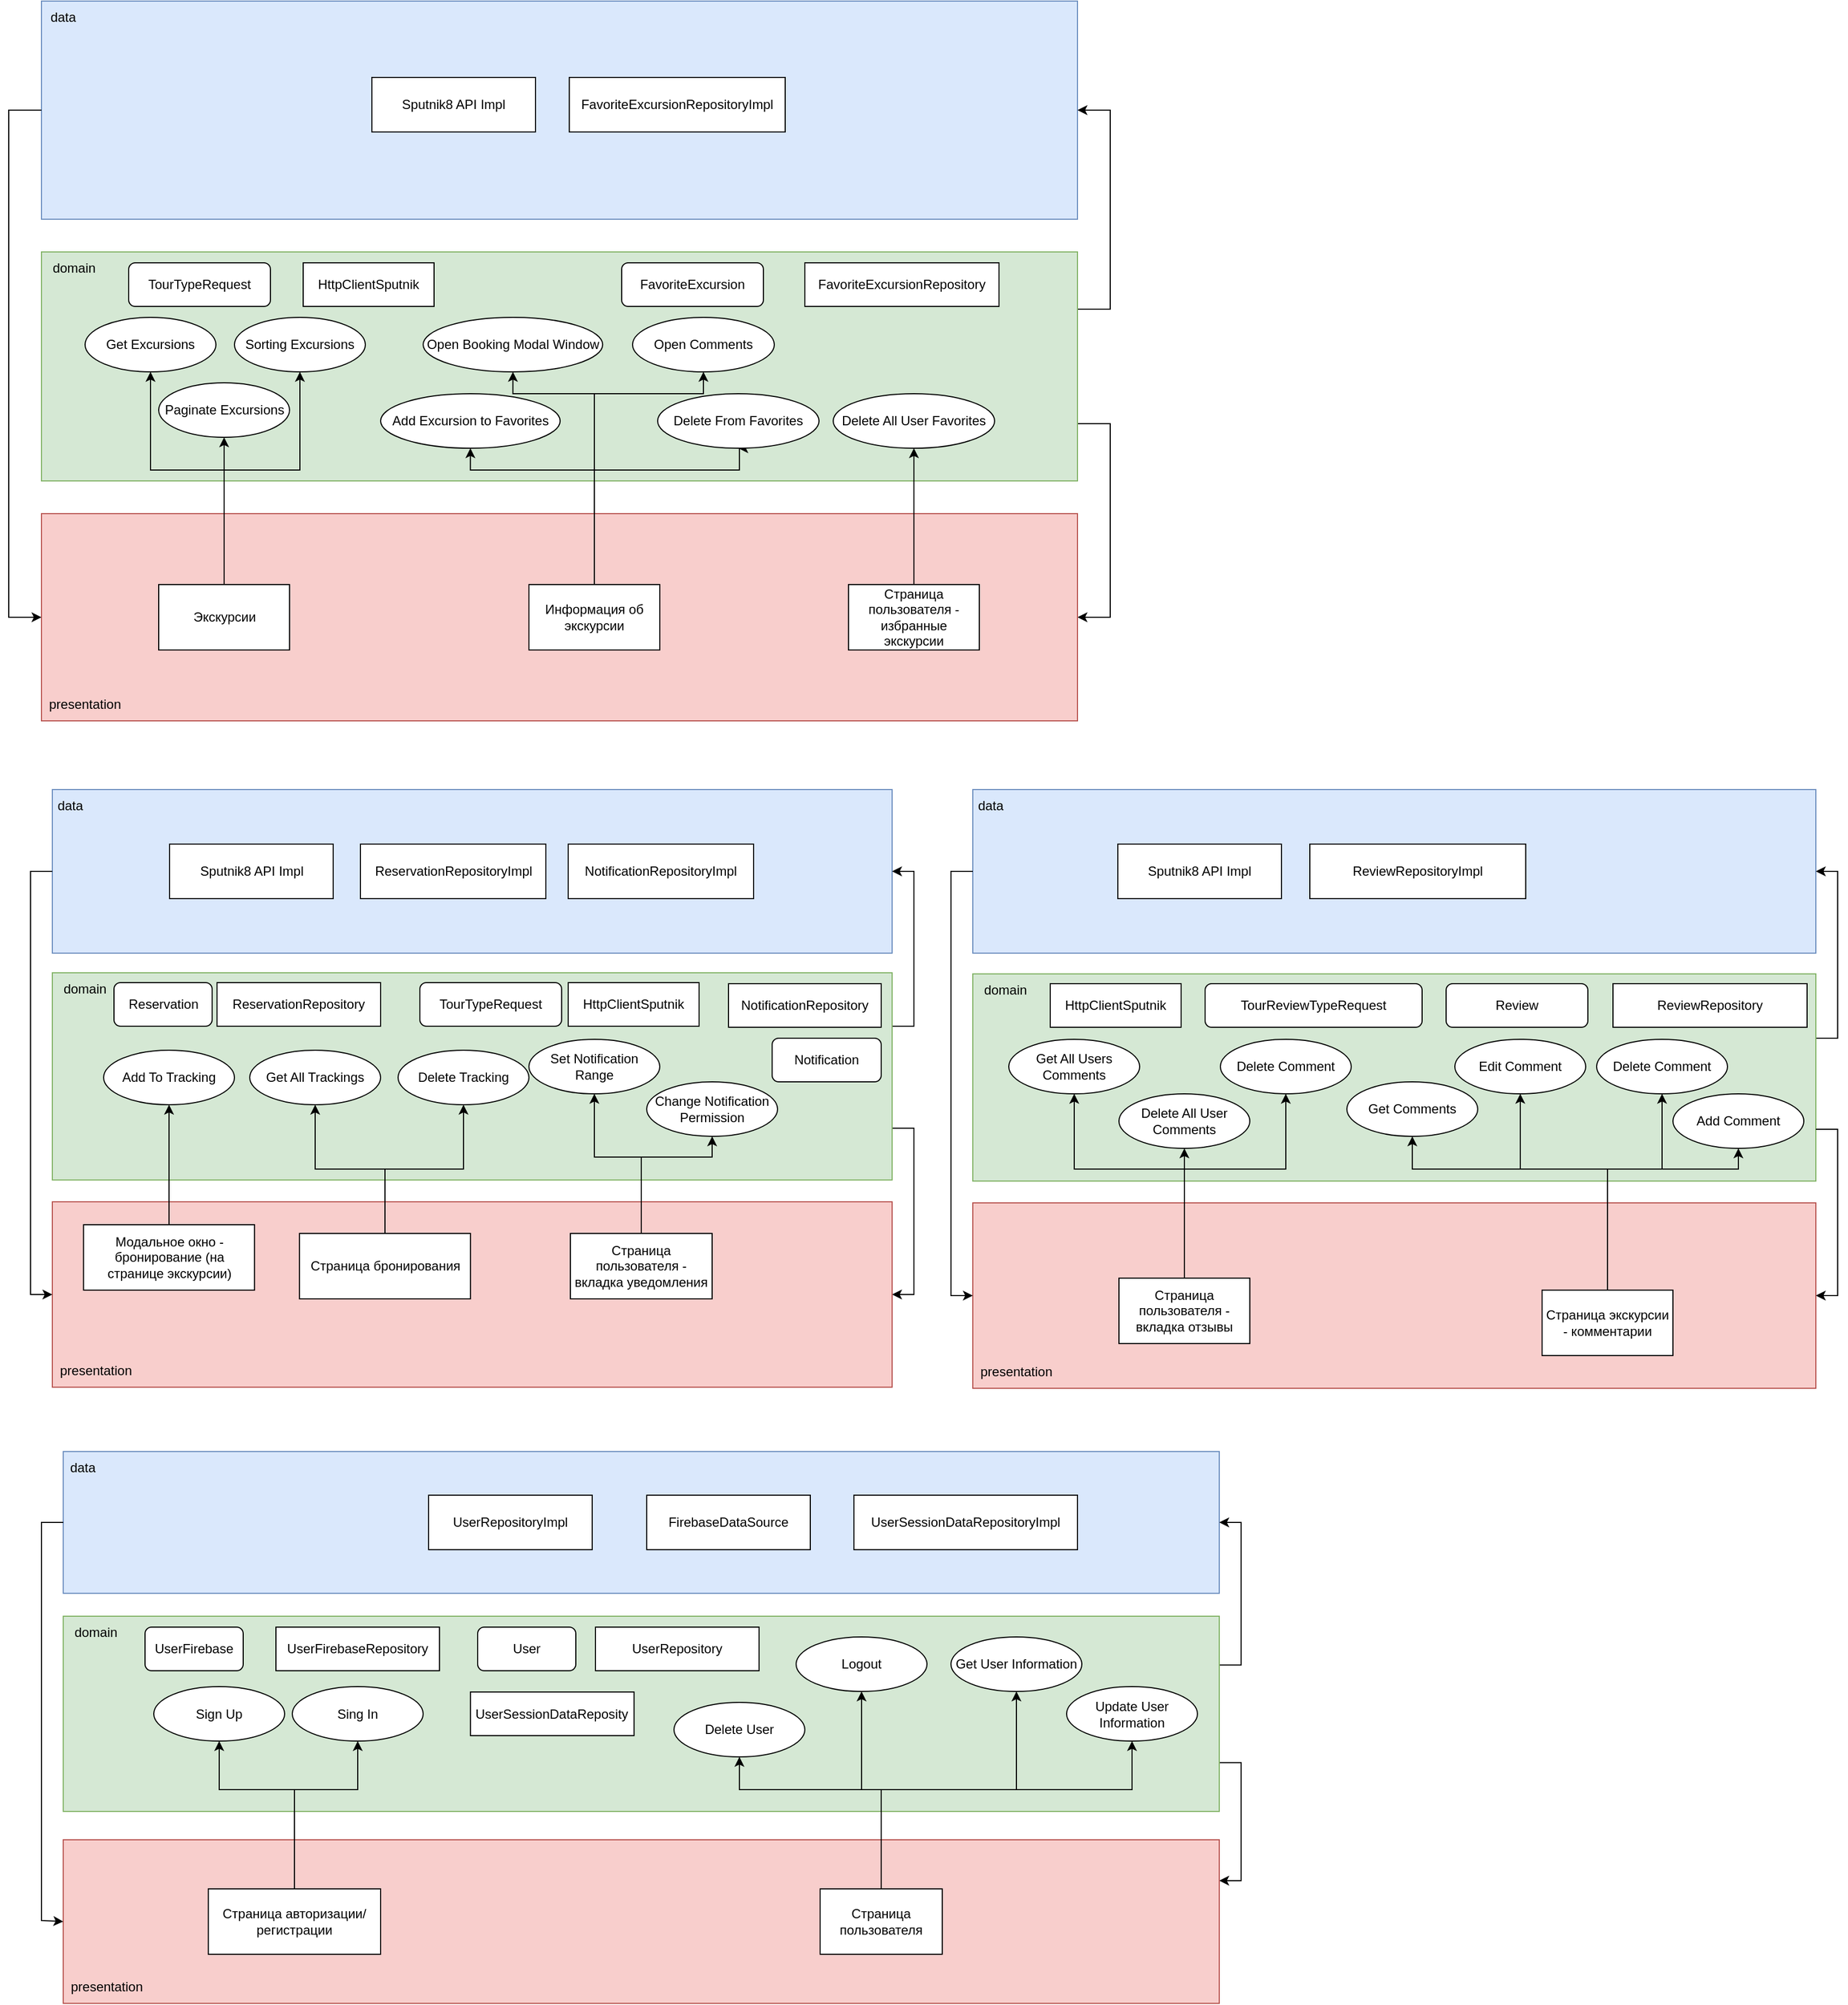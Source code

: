 <mxfile version="26.0.4">
  <diagram name="Page-1" id="_4dX6-2hOb48ZrIWnCbl">
    <mxGraphModel dx="2607" dy="1342" grid="1" gridSize="10" guides="1" tooltips="1" connect="1" arrows="1" fold="1" page="1" pageScale="1" pageWidth="2339" pageHeight="3300" math="0" shadow="0">
      <root>
        <mxCell id="0" />
        <mxCell id="1" parent="0" />
        <mxCell id="i9lcbQdXAagDrxOLBA9W-1" value="" style="rounded=0;whiteSpace=wrap;html=1;fillColor=#dae8fc;strokeColor=#6c8ebf;" parent="1" vertex="1">
          <mxGeometry x="470" y="50" width="950" height="200" as="geometry" />
        </mxCell>
        <mxCell id="r-7tWOKrXUqu4fi27mC0-39" style="edgeStyle=orthogonalEdgeStyle;rounded=0;orthogonalLoop=1;jettySize=auto;html=1;exitX=1;exitY=0.75;exitDx=0;exitDy=0;entryX=1;entryY=0.5;entryDx=0;entryDy=0;" edge="1" parent="1" source="i9lcbQdXAagDrxOLBA9W-2" target="i9lcbQdXAagDrxOLBA9W-3">
          <mxGeometry relative="1" as="geometry">
            <Array as="points">
              <mxPoint x="1450" y="437" />
              <mxPoint x="1450" y="615" />
            </Array>
          </mxGeometry>
        </mxCell>
        <mxCell id="r-7tWOKrXUqu4fi27mC0-40" style="edgeStyle=orthogonalEdgeStyle;rounded=0;orthogonalLoop=1;jettySize=auto;html=1;exitX=1;exitY=0.25;exitDx=0;exitDy=0;entryX=1;entryY=0.5;entryDx=0;entryDy=0;" edge="1" parent="1" source="i9lcbQdXAagDrxOLBA9W-2" target="i9lcbQdXAagDrxOLBA9W-1">
          <mxGeometry relative="1" as="geometry">
            <Array as="points">
              <mxPoint x="1450" y="333" />
              <mxPoint x="1450" y="150" />
            </Array>
          </mxGeometry>
        </mxCell>
        <mxCell id="i9lcbQdXAagDrxOLBA9W-2" value="" style="rounded=0;whiteSpace=wrap;html=1;fillColor=#d5e8d4;strokeColor=#82b366;" parent="1" vertex="1">
          <mxGeometry x="470" y="280" width="950" height="210" as="geometry" />
        </mxCell>
        <mxCell id="i9lcbQdXAagDrxOLBA9W-3" value="" style="rounded=0;whiteSpace=wrap;html=1;fillColor=#f8cecc;strokeColor=#b85450;" parent="1" vertex="1">
          <mxGeometry x="470" y="520" width="950" height="190" as="geometry" />
        </mxCell>
        <mxCell id="i9lcbQdXAagDrxOLBA9W-4" value="Sputnik8 API Impl" style="rounded=0;whiteSpace=wrap;html=1;" parent="1" vertex="1">
          <mxGeometry x="773" y="120" width="150" height="50" as="geometry" />
        </mxCell>
        <mxCell id="i9lcbQdXAagDrxOLBA9W-7" value="&lt;font style=&quot;font-size: 12px;&quot;&gt;TourTypeRequest&lt;/font&gt;" style="rounded=1;whiteSpace=wrap;html=1;" parent="1" vertex="1">
          <mxGeometry x="550" y="290" width="130" height="40" as="geometry" />
        </mxCell>
        <mxCell id="i9lcbQdXAagDrxOLBA9W-8" value="&lt;font style=&quot;font-size: 12px;&quot;&gt;HttpClientSputnik&lt;/font&gt;" style="rounded=0;whiteSpace=wrap;html=1;" parent="1" vertex="1">
          <mxGeometry x="710" y="290" width="120" height="40" as="geometry" />
        </mxCell>
        <mxCell id="i9lcbQdXAagDrxOLBA9W-9" value="&lt;font style=&quot;font-size: 12px;&quot;&gt;Get Excursions&lt;/font&gt;" style="ellipse;whiteSpace=wrap;html=1;" parent="1" vertex="1">
          <mxGeometry x="510" y="340" width="120" height="50" as="geometry" />
        </mxCell>
        <mxCell id="i9lcbQdXAagDrxOLBA9W-10" value="Add Excursion to Favorites" style="ellipse;whiteSpace=wrap;html=1;" parent="1" vertex="1">
          <mxGeometry x="781.0" y="410" width="164.63" height="50" as="geometry" />
        </mxCell>
        <mxCell id="i9lcbQdXAagDrxOLBA9W-20" value="Sorting Excursions" style="ellipse;whiteSpace=wrap;html=1;" parent="1" vertex="1">
          <mxGeometry x="647" y="340" width="120" height="50" as="geometry" />
        </mxCell>
        <mxCell id="i9lcbQdXAagDrxOLBA9W-42" value="data" style="text;html=1;align=center;verticalAlign=middle;whiteSpace=wrap;rounded=0;" parent="1" vertex="1">
          <mxGeometry x="470" y="50" width="40" height="30" as="geometry" />
        </mxCell>
        <mxCell id="i9lcbQdXAagDrxOLBA9W-43" value="domain" style="text;html=1;align=center;verticalAlign=middle;whiteSpace=wrap;rounded=0;" parent="1" vertex="1">
          <mxGeometry x="470" y="280" width="60" height="30" as="geometry" />
        </mxCell>
        <mxCell id="i9lcbQdXAagDrxOLBA9W-44" value="presentation" style="text;html=1;align=center;verticalAlign=middle;whiteSpace=wrap;rounded=0;" parent="1" vertex="1">
          <mxGeometry x="470" y="680" width="80" height="30" as="geometry" />
        </mxCell>
        <mxCell id="i9lcbQdXAagDrxOLBA9W-45" value="" style="endArrow=classic;html=1;rounded=0;exitX=0;exitY=0.5;exitDx=0;exitDy=0;entryX=0;entryY=0.5;entryDx=0;entryDy=0;" parent="1" source="i9lcbQdXAagDrxOLBA9W-1" target="i9lcbQdXAagDrxOLBA9W-3" edge="1">
          <mxGeometry width="50" height="50" relative="1" as="geometry">
            <mxPoint x="290" y="370" as="sourcePoint" />
            <mxPoint x="340" y="320" as="targetPoint" />
            <Array as="points">
              <mxPoint x="440" y="150" />
              <mxPoint x="440" y="615" />
            </Array>
          </mxGeometry>
        </mxCell>
        <mxCell id="i9lcbQdXAagDrxOLBA9W-48" value="" style="rounded=0;whiteSpace=wrap;html=1;fillColor=#dae8fc;strokeColor=#6c8ebf;" parent="1" vertex="1">
          <mxGeometry x="480" y="773" width="770" height="150" as="geometry" />
        </mxCell>
        <mxCell id="i9lcbQdXAagDrxOLBA9W-49" value="&lt;font style=&quot;font-size: 12px;&quot;&gt;ReservationRepositoryImpl&lt;/font&gt;" style="rounded=0;whiteSpace=wrap;html=1;" parent="1" vertex="1">
          <mxGeometry x="762.5" y="823" width="170" height="50" as="geometry" />
        </mxCell>
        <mxCell id="OyEEZXSAgzEiB6lavBcS-45" style="edgeStyle=orthogonalEdgeStyle;rounded=0;orthogonalLoop=1;jettySize=auto;html=1;exitX=1;exitY=0.75;exitDx=0;exitDy=0;entryX=1;entryY=0.5;entryDx=0;entryDy=0;" parent="1" source="i9lcbQdXAagDrxOLBA9W-50" target="i9lcbQdXAagDrxOLBA9W-51" edge="1">
          <mxGeometry relative="1" as="geometry" />
        </mxCell>
        <mxCell id="r-7tWOKrXUqu4fi27mC0-146" style="edgeStyle=orthogonalEdgeStyle;rounded=0;orthogonalLoop=1;jettySize=auto;html=1;entryX=1;entryY=0.5;entryDx=0;entryDy=0;" edge="1" parent="1" source="i9lcbQdXAagDrxOLBA9W-50" target="i9lcbQdXAagDrxOLBA9W-48">
          <mxGeometry relative="1" as="geometry">
            <Array as="points">
              <mxPoint x="1270" y="990" />
              <mxPoint x="1270" y="848" />
            </Array>
          </mxGeometry>
        </mxCell>
        <mxCell id="i9lcbQdXAagDrxOLBA9W-50" value="" style="rounded=0;whiteSpace=wrap;html=1;fillColor=#d5e8d4;strokeColor=#82b366;" parent="1" vertex="1">
          <mxGeometry x="480" y="941" width="770" height="190" as="geometry" />
        </mxCell>
        <mxCell id="i9lcbQdXAagDrxOLBA9W-51" value="" style="rounded=0;whiteSpace=wrap;html=1;fillColor=#f8cecc;strokeColor=#b85450;" parent="1" vertex="1">
          <mxGeometry x="480" y="1151" width="770" height="170" as="geometry" />
        </mxCell>
        <mxCell id="i9lcbQdXAagDrxOLBA9W-60" value="&lt;font style=&quot;font-size: 12px;&quot;&gt;Reservation&lt;/font&gt;" style="rounded=1;whiteSpace=wrap;html=1;" parent="1" vertex="1">
          <mxGeometry x="536.5" y="950" width="90" height="40" as="geometry" />
        </mxCell>
        <mxCell id="i9lcbQdXAagDrxOLBA9W-62" value="&lt;font style=&quot;font-size: 12px;&quot;&gt;ReservationRepository&lt;/font&gt;" style="rounded=0;whiteSpace=wrap;html=1;" parent="1" vertex="1">
          <mxGeometry x="631" y="950" width="150" height="40" as="geometry" />
        </mxCell>
        <mxCell id="r-7tWOKrXUqu4fi27mC0-133" style="edgeStyle=orthogonalEdgeStyle;rounded=0;orthogonalLoop=1;jettySize=auto;html=1;entryX=0.5;entryY=1;entryDx=0;entryDy=0;" edge="1" parent="1" source="i9lcbQdXAagDrxOLBA9W-63" target="r-7tWOKrXUqu4fi27mC0-132">
          <mxGeometry relative="1" as="geometry" />
        </mxCell>
        <mxCell id="i9lcbQdXAagDrxOLBA9W-63" value="Модальное окно - бронирование (на странице экскурсии)" style="rounded=0;whiteSpace=wrap;html=1;" parent="1" vertex="1">
          <mxGeometry x="508.62" y="1172" width="156.75" height="60" as="geometry" />
        </mxCell>
        <mxCell id="i9lcbQdXAagDrxOLBA9W-80" value="" style="endArrow=classic;html=1;rounded=0;exitX=0;exitY=0.5;exitDx=0;exitDy=0;entryX=0;entryY=0.5;entryDx=0;entryDy=0;" parent="1" source="i9lcbQdXAagDrxOLBA9W-48" target="i9lcbQdXAagDrxOLBA9W-51" edge="1">
          <mxGeometry width="50" height="50" relative="1" as="geometry">
            <mxPoint x="300" y="951" as="sourcePoint" />
            <mxPoint x="350" y="901" as="targetPoint" />
            <Array as="points">
              <mxPoint x="460" y="848" />
              <mxPoint x="460" y="1236" />
            </Array>
          </mxGeometry>
        </mxCell>
        <mxCell id="i9lcbQdXAagDrxOLBA9W-83" value="data" style="text;html=1;align=center;verticalAlign=middle;whiteSpace=wrap;rounded=0;" parent="1" vertex="1">
          <mxGeometry x="480" y="773" width="33" height="30" as="geometry" />
        </mxCell>
        <mxCell id="i9lcbQdXAagDrxOLBA9W-84" value="domain" style="text;html=1;align=center;verticalAlign=middle;whiteSpace=wrap;rounded=0;" parent="1" vertex="1">
          <mxGeometry x="480" y="941" width="60" height="30" as="geometry" />
        </mxCell>
        <mxCell id="i9lcbQdXAagDrxOLBA9W-85" value="presentation" style="text;html=1;align=center;verticalAlign=middle;whiteSpace=wrap;rounded=0;" parent="1" vertex="1">
          <mxGeometry x="480" y="1291" width="80" height="30" as="geometry" />
        </mxCell>
        <mxCell id="i9lcbQdXAagDrxOLBA9W-86" value="" style="rounded=0;whiteSpace=wrap;html=1;fillColor=#dae8fc;strokeColor=#6c8ebf;" parent="1" vertex="1">
          <mxGeometry x="1324" y="773" width="773" height="150" as="geometry" />
        </mxCell>
        <mxCell id="r-7tWOKrXUqu4fi27mC0-105" style="edgeStyle=orthogonalEdgeStyle;rounded=0;orthogonalLoop=1;jettySize=auto;html=1;entryX=1;entryY=0.5;entryDx=0;entryDy=0;" edge="1" parent="1" source="i9lcbQdXAagDrxOLBA9W-89" target="i9lcbQdXAagDrxOLBA9W-86">
          <mxGeometry relative="1" as="geometry">
            <Array as="points">
              <mxPoint x="2117" y="1001" />
              <mxPoint x="2117" y="848" />
            </Array>
          </mxGeometry>
        </mxCell>
        <mxCell id="i9lcbQdXAagDrxOLBA9W-89" value="" style="rounded=0;whiteSpace=wrap;html=1;fillColor=#d5e8d4;strokeColor=#82b366;" parent="1" vertex="1">
          <mxGeometry x="1324" y="942" width="773" height="190" as="geometry" />
        </mxCell>
        <mxCell id="i9lcbQdXAagDrxOLBA9W-90" value="" style="rounded=0;whiteSpace=wrap;html=1;fillColor=#f8cecc;strokeColor=#b85450;" parent="1" vertex="1">
          <mxGeometry x="1324" y="1152" width="773" height="170" as="geometry" />
        </mxCell>
        <mxCell id="i9lcbQdXAagDrxOLBA9W-112" value="" style="endArrow=classic;html=1;rounded=0;exitX=0;exitY=0.5;exitDx=0;exitDy=0;entryX=0;entryY=0.5;entryDx=0;entryDy=0;" parent="1" source="i9lcbQdXAagDrxOLBA9W-86" target="i9lcbQdXAagDrxOLBA9W-90" edge="1">
          <mxGeometry width="50" height="50" relative="1" as="geometry">
            <mxPoint x="1234" y="1082" as="sourcePoint" />
            <mxPoint x="1284" y="1032" as="targetPoint" />
            <Array as="points">
              <mxPoint x="1304" y="848" />
              <mxPoint x="1304" y="1237" />
            </Array>
          </mxGeometry>
        </mxCell>
        <mxCell id="i9lcbQdXAagDrxOLBA9W-115" value="data" style="text;html=1;align=center;verticalAlign=middle;whiteSpace=wrap;rounded=0;" parent="1" vertex="1">
          <mxGeometry x="1324" y="773" width="33" height="30" as="geometry" />
        </mxCell>
        <mxCell id="i9lcbQdXAagDrxOLBA9W-116" value="domain" style="text;html=1;align=center;verticalAlign=middle;whiteSpace=wrap;rounded=0;" parent="1" vertex="1">
          <mxGeometry x="1324" y="942" width="60" height="30" as="geometry" />
        </mxCell>
        <mxCell id="i9lcbQdXAagDrxOLBA9W-117" value="presentation" style="text;html=1;align=center;verticalAlign=middle;whiteSpace=wrap;rounded=0;" parent="1" vertex="1">
          <mxGeometry x="1324" y="1292" width="80" height="30" as="geometry" />
        </mxCell>
        <mxCell id="i9lcbQdXAagDrxOLBA9W-118" value="" style="rounded=0;whiteSpace=wrap;html=1;fillColor=#dae8fc;strokeColor=#6c8ebf;" parent="1" vertex="1">
          <mxGeometry x="490" y="1380" width="1060" height="130" as="geometry" />
        </mxCell>
        <mxCell id="i9lcbQdXAagDrxOLBA9W-119" value="&lt;font style=&quot;font-size: 12px;&quot;&gt;User&lt;/font&gt;&lt;span style=&quot;background-color: initial;&quot;&gt;RepositoryImpl&lt;/span&gt;" style="rounded=0;whiteSpace=wrap;html=1;" parent="1" vertex="1">
          <mxGeometry x="825" y="1420" width="150" height="50" as="geometry" />
        </mxCell>
        <mxCell id="r-7tWOKrXUqu4fi27mC0-109" style="edgeStyle=orthogonalEdgeStyle;rounded=0;orthogonalLoop=1;jettySize=auto;html=1;exitX=1;exitY=0.25;exitDx=0;exitDy=0;entryX=1;entryY=0.5;entryDx=0;entryDy=0;" edge="1" parent="1" source="i9lcbQdXAagDrxOLBA9W-120" target="i9lcbQdXAagDrxOLBA9W-118">
          <mxGeometry relative="1" as="geometry" />
        </mxCell>
        <mxCell id="r-7tWOKrXUqu4fi27mC0-110" style="edgeStyle=orthogonalEdgeStyle;rounded=0;orthogonalLoop=1;jettySize=auto;html=1;exitX=1;exitY=0.75;exitDx=0;exitDy=0;entryX=1;entryY=0.25;entryDx=0;entryDy=0;" edge="1" parent="1" source="i9lcbQdXAagDrxOLBA9W-120" target="i9lcbQdXAagDrxOLBA9W-121">
          <mxGeometry relative="1" as="geometry" />
        </mxCell>
        <mxCell id="i9lcbQdXAagDrxOLBA9W-120" value="" style="rounded=0;whiteSpace=wrap;html=1;fillColor=#d5e8d4;strokeColor=#82b366;" parent="1" vertex="1">
          <mxGeometry x="490" y="1531" width="1060" height="179" as="geometry" />
        </mxCell>
        <mxCell id="i9lcbQdXAagDrxOLBA9W-121" value="" style="rounded=0;whiteSpace=wrap;html=1;fillColor=#f8cecc;strokeColor=#b85450;" parent="1" vertex="1">
          <mxGeometry x="490" y="1736" width="1060" height="150" as="geometry" />
        </mxCell>
        <mxCell id="OyEEZXSAgzEiB6lavBcS-28" style="edgeStyle=orthogonalEdgeStyle;rounded=0;orthogonalLoop=1;jettySize=auto;html=1;entryX=0.5;entryY=1;entryDx=0;entryDy=0;" parent="1" source="i9lcbQdXAagDrxOLBA9W-122" edge="1">
          <mxGeometry relative="1" as="geometry">
            <mxPoint x="660.5" y="1687" as="targetPoint" />
          </mxGeometry>
        </mxCell>
        <mxCell id="OyEEZXSAgzEiB6lavBcS-29" style="edgeStyle=orthogonalEdgeStyle;rounded=0;orthogonalLoop=1;jettySize=auto;html=1;entryX=0.5;entryY=1;entryDx=0;entryDy=0;" parent="1" source="i9lcbQdXAagDrxOLBA9W-122" edge="1">
          <mxGeometry relative="1" as="geometry">
            <Array as="points">
              <mxPoint x="661" y="1750" />
              <mxPoint x="565" y="1750" />
            </Array>
            <mxPoint x="565" y="1637" as="targetPoint" />
          </mxGeometry>
        </mxCell>
        <mxCell id="OyEEZXSAgzEiB6lavBcS-31" style="edgeStyle=orthogonalEdgeStyle;rounded=0;orthogonalLoop=1;jettySize=auto;html=1;entryX=0.5;entryY=1;entryDx=0;entryDy=0;" parent="1" source="i9lcbQdXAagDrxOLBA9W-122" edge="1">
          <mxGeometry relative="1" as="geometry">
            <Array as="points">
              <mxPoint x="661" y="1750" />
              <mxPoint x="770" y="1750" />
            </Array>
            <mxPoint x="770" y="1637" as="targetPoint" />
          </mxGeometry>
        </mxCell>
        <mxCell id="i9lcbQdXAagDrxOLBA9W-135" value="Sign Up" style="ellipse;whiteSpace=wrap;html=1;" parent="1" vertex="1">
          <mxGeometry x="573" y="1595.5" width="120" height="50" as="geometry" />
        </mxCell>
        <mxCell id="i9lcbQdXAagDrxOLBA9W-136" value="Sing In" style="ellipse;whiteSpace=wrap;html=1;" parent="1" vertex="1">
          <mxGeometry x="700" y="1595.5" width="120" height="50" as="geometry" />
        </mxCell>
        <mxCell id="i9lcbQdXAagDrxOLBA9W-139" value="Get User Information" style="ellipse;whiteSpace=wrap;html=1;" parent="1" vertex="1">
          <mxGeometry x="1304" y="1550" width="120" height="50" as="geometry" />
        </mxCell>
        <mxCell id="i9lcbQdXAagDrxOLBA9W-140" value="Update User Information" style="ellipse;whiteSpace=wrap;html=1;" parent="1" vertex="1">
          <mxGeometry x="1410" y="1595.5" width="120" height="50" as="geometry" />
        </mxCell>
        <mxCell id="i9lcbQdXAagDrxOLBA9W-143" value="" style="endArrow=classic;html=1;rounded=0;exitX=0;exitY=0.5;exitDx=0;exitDy=0;entryX=0;entryY=0.5;entryDx=0;entryDy=0;" parent="1" source="i9lcbQdXAagDrxOLBA9W-118" target="i9lcbQdXAagDrxOLBA9W-121" edge="1">
          <mxGeometry width="50" height="50" relative="1" as="geometry">
            <mxPoint x="350" y="1711" as="sourcePoint" />
            <mxPoint x="400" y="1661" as="targetPoint" />
            <Array as="points">
              <mxPoint x="470" y="1445" />
              <mxPoint x="470" y="1810" />
            </Array>
          </mxGeometry>
        </mxCell>
        <mxCell id="i9lcbQdXAagDrxOLBA9W-146" value="data" style="text;html=1;align=center;verticalAlign=middle;whiteSpace=wrap;rounded=0;" parent="1" vertex="1">
          <mxGeometry x="490" y="1380" width="35.5" height="30" as="geometry" />
        </mxCell>
        <mxCell id="i9lcbQdXAagDrxOLBA9W-147" value="domain" style="text;html=1;align=center;verticalAlign=middle;whiteSpace=wrap;rounded=0;" parent="1" vertex="1">
          <mxGeometry x="490" y="1531" width="60" height="30" as="geometry" />
        </mxCell>
        <mxCell id="i9lcbQdXAagDrxOLBA9W-148" value="presentation" style="text;html=1;align=center;verticalAlign=middle;whiteSpace=wrap;rounded=0;" parent="1" vertex="1">
          <mxGeometry x="490" y="1856" width="80" height="30" as="geometry" />
        </mxCell>
        <mxCell id="OyEEZXSAgzEiB6lavBcS-1" value="&lt;font style=&quot;font-size: 12px;&quot;&gt;User&lt;/font&gt;" style="rounded=1;whiteSpace=wrap;html=1;" parent="1" vertex="1">
          <mxGeometry x="870" y="1541" width="90" height="40" as="geometry" />
        </mxCell>
        <mxCell id="OyEEZXSAgzEiB6lavBcS-2" value="&lt;font style=&quot;font-size: 12px;&quot;&gt;UserRepository&lt;/font&gt;" style="rounded=0;whiteSpace=wrap;html=1;" parent="1" vertex="1">
          <mxGeometry x="978" y="1541" width="150" height="40" as="geometry" />
        </mxCell>
        <mxCell id="r-7tWOKrXUqu4fi27mC0-59" style="edgeStyle=orthogonalEdgeStyle;rounded=0;orthogonalLoop=1;jettySize=auto;html=1;entryX=0.5;entryY=1;entryDx=0;entryDy=0;" edge="1" parent="1" source="OyEEZXSAgzEiB6lavBcS-3" target="r-7tWOKrXUqu4fi27mC0-8">
          <mxGeometry relative="1" as="geometry" />
        </mxCell>
        <mxCell id="r-7tWOKrXUqu4fi27mC0-60" style="edgeStyle=orthogonalEdgeStyle;rounded=0;orthogonalLoop=1;jettySize=auto;html=1;entryX=0.5;entryY=1;entryDx=0;entryDy=0;" edge="1" parent="1" source="OyEEZXSAgzEiB6lavBcS-3" target="i9lcbQdXAagDrxOLBA9W-20">
          <mxGeometry relative="1" as="geometry">
            <Array as="points">
              <mxPoint x="637" y="480" />
              <mxPoint x="707" y="480" />
            </Array>
          </mxGeometry>
        </mxCell>
        <mxCell id="r-7tWOKrXUqu4fi27mC0-61" style="edgeStyle=orthogonalEdgeStyle;rounded=0;orthogonalLoop=1;jettySize=auto;html=1;entryX=0.5;entryY=1;entryDx=0;entryDy=0;" edge="1" parent="1" source="OyEEZXSAgzEiB6lavBcS-3" target="i9lcbQdXAagDrxOLBA9W-9">
          <mxGeometry relative="1" as="geometry">
            <Array as="points">
              <mxPoint x="637" y="480" />
              <mxPoint x="570" y="480" />
            </Array>
          </mxGeometry>
        </mxCell>
        <mxCell id="OyEEZXSAgzEiB6lavBcS-3" value="Экскурсии" style="rounded=0;whiteSpace=wrap;html=1;" parent="1" vertex="1">
          <mxGeometry x="577.5" y="585" width="120" height="60" as="geometry" />
        </mxCell>
        <mxCell id="r-7tWOKrXUqu4fi27mC0-125" style="edgeStyle=orthogonalEdgeStyle;rounded=0;orthogonalLoop=1;jettySize=auto;html=1;" edge="1" parent="1" source="OyEEZXSAgzEiB6lavBcS-24" target="i9lcbQdXAagDrxOLBA9W-135">
          <mxGeometry relative="1" as="geometry">
            <Array as="points">
              <mxPoint x="702" y="1690" />
              <mxPoint x="633" y="1690" />
            </Array>
          </mxGeometry>
        </mxCell>
        <mxCell id="r-7tWOKrXUqu4fi27mC0-126" style="edgeStyle=orthogonalEdgeStyle;rounded=0;orthogonalLoop=1;jettySize=auto;html=1;entryX=0.5;entryY=1;entryDx=0;entryDy=0;" edge="1" parent="1" source="OyEEZXSAgzEiB6lavBcS-24" target="i9lcbQdXAagDrxOLBA9W-136">
          <mxGeometry relative="1" as="geometry">
            <Array as="points">
              <mxPoint x="702" y="1690" />
              <mxPoint x="760" y="1690" />
            </Array>
          </mxGeometry>
        </mxCell>
        <mxCell id="OyEEZXSAgzEiB6lavBcS-24" value="Страница авторизации/регистрации" style="rounded=0;whiteSpace=wrap;html=1;" parent="1" vertex="1">
          <mxGeometry x="623" y="1781" width="158" height="60" as="geometry" />
        </mxCell>
        <mxCell id="r-7tWOKrXUqu4fi27mC0-114" style="edgeStyle=orthogonalEdgeStyle;rounded=0;orthogonalLoop=1;jettySize=auto;html=1;entryX=0.5;entryY=1;entryDx=0;entryDy=0;" edge="1" parent="1" source="OyEEZXSAgzEiB6lavBcS-25" target="i9lcbQdXAagDrxOLBA9W-139">
          <mxGeometry relative="1" as="geometry">
            <Array as="points">
              <mxPoint x="1390" y="1690" />
              <mxPoint x="1510" y="1690" />
            </Array>
          </mxGeometry>
        </mxCell>
        <mxCell id="r-7tWOKrXUqu4fi27mC0-118" style="edgeStyle=orthogonalEdgeStyle;rounded=0;orthogonalLoop=1;jettySize=auto;html=1;entryX=0.5;entryY=1;entryDx=0;entryDy=0;" edge="1" parent="1" source="OyEEZXSAgzEiB6lavBcS-25" target="r-7tWOKrXUqu4fi27mC0-117">
          <mxGeometry relative="1" as="geometry">
            <Array as="points">
              <mxPoint x="1390" y="1690" />
              <mxPoint x="1256" y="1690" />
            </Array>
          </mxGeometry>
        </mxCell>
        <mxCell id="r-7tWOKrXUqu4fi27mC0-119" style="edgeStyle=orthogonalEdgeStyle;rounded=0;orthogonalLoop=1;jettySize=auto;html=1;entryX=0.5;entryY=1;entryDx=0;entryDy=0;" edge="1" parent="1" source="OyEEZXSAgzEiB6lavBcS-25" target="i9lcbQdXAagDrxOLBA9W-140">
          <mxGeometry relative="1" as="geometry">
            <Array as="points">
              <mxPoint x="1390" y="1690" />
              <mxPoint x="1616" y="1690" />
            </Array>
          </mxGeometry>
        </mxCell>
        <mxCell id="r-7tWOKrXUqu4fi27mC0-120" style="edgeStyle=orthogonalEdgeStyle;rounded=0;orthogonalLoop=1;jettySize=auto;html=1;entryX=0.5;entryY=1;entryDx=0;entryDy=0;" edge="1" parent="1" source="OyEEZXSAgzEiB6lavBcS-25" target="r-7tWOKrXUqu4fi27mC0-115">
          <mxGeometry relative="1" as="geometry">
            <Array as="points">
              <mxPoint x="1390" y="1690" />
              <mxPoint x="1368" y="1690" />
            </Array>
          </mxGeometry>
        </mxCell>
        <mxCell id="OyEEZXSAgzEiB6lavBcS-25" value="Страница пользователя" style="rounded=0;whiteSpace=wrap;html=1;" parent="1" vertex="1">
          <mxGeometry x="1184" y="1781" width="112" height="60" as="geometry" />
        </mxCell>
        <mxCell id="r-7tWOKrXUqu4fi27mC0-1" value="FavoriteExcursionRepositoryImpl" style="rounded=0;whiteSpace=wrap;html=1;" vertex="1" parent="1">
          <mxGeometry x="954" y="120" width="198" height="50" as="geometry" />
        </mxCell>
        <mxCell id="r-7tWOKrXUqu4fi27mC0-2" value="&lt;font style=&quot;font-size: 12px;&quot;&gt;FavoriteExcursion&lt;/font&gt;" style="rounded=1;whiteSpace=wrap;html=1;" vertex="1" parent="1">
          <mxGeometry x="1002" y="290" width="130" height="40" as="geometry" />
        </mxCell>
        <mxCell id="r-7tWOKrXUqu4fi27mC0-4" value="FavoriteExcursionRepository" style="rounded=0;whiteSpace=wrap;html=1;" vertex="1" parent="1">
          <mxGeometry x="1170" y="290" width="178" height="40" as="geometry" />
        </mxCell>
        <mxCell id="r-7tWOKrXUqu4fi27mC0-8" value="Paginate Excursions" style="ellipse;whiteSpace=wrap;html=1;" vertex="1" parent="1">
          <mxGeometry x="577.5" y="400" width="120" height="50" as="geometry" />
        </mxCell>
        <mxCell id="r-7tWOKrXUqu4fi27mC0-63" style="edgeStyle=orthogonalEdgeStyle;rounded=0;orthogonalLoop=1;jettySize=auto;html=1;entryX=0.5;entryY=1;entryDx=0;entryDy=0;" edge="1" parent="1" source="r-7tWOKrXUqu4fi27mC0-14" target="i9lcbQdXAagDrxOLBA9W-10">
          <mxGeometry relative="1" as="geometry">
            <Array as="points">
              <mxPoint x="977" y="480" />
              <mxPoint x="863" y="480" />
            </Array>
          </mxGeometry>
        </mxCell>
        <mxCell id="r-7tWOKrXUqu4fi27mC0-64" style="edgeStyle=orthogonalEdgeStyle;rounded=0;orthogonalLoop=1;jettySize=auto;html=1;entryX=0.5;entryY=1;entryDx=0;entryDy=0;" edge="1" parent="1" source="r-7tWOKrXUqu4fi27mC0-14" target="r-7tWOKrXUqu4fi27mC0-16">
          <mxGeometry relative="1" as="geometry">
            <Array as="points">
              <mxPoint x="977" y="480" />
              <mxPoint x="1110" y="480" />
              <mxPoint x="1110" y="460" />
            </Array>
          </mxGeometry>
        </mxCell>
        <mxCell id="r-7tWOKrXUqu4fi27mC0-65" style="edgeStyle=orthogonalEdgeStyle;rounded=0;orthogonalLoop=1;jettySize=auto;html=1;entryX=0.5;entryY=1;entryDx=0;entryDy=0;" edge="1" parent="1" source="r-7tWOKrXUqu4fi27mC0-14" target="r-7tWOKrXUqu4fi27mC0-49">
          <mxGeometry relative="1" as="geometry">
            <Array as="points">
              <mxPoint x="977" y="410" />
              <mxPoint x="902" y="410" />
            </Array>
          </mxGeometry>
        </mxCell>
        <mxCell id="r-7tWOKrXUqu4fi27mC0-66" style="edgeStyle=orthogonalEdgeStyle;rounded=0;orthogonalLoop=1;jettySize=auto;html=1;entryX=0.5;entryY=1;entryDx=0;entryDy=0;" edge="1" parent="1" source="r-7tWOKrXUqu4fi27mC0-14" target="r-7tWOKrXUqu4fi27mC0-48">
          <mxGeometry relative="1" as="geometry">
            <Array as="points">
              <mxPoint x="977" y="410" />
              <mxPoint x="1077" y="410" />
            </Array>
          </mxGeometry>
        </mxCell>
        <mxCell id="r-7tWOKrXUqu4fi27mC0-14" value="Информация об экскурсии" style="rounded=0;whiteSpace=wrap;html=1;" vertex="1" parent="1">
          <mxGeometry x="917" y="585" width="120" height="60" as="geometry" />
        </mxCell>
        <mxCell id="r-7tWOKrXUqu4fi27mC0-16" value="Delete From Favorites" style="ellipse;whiteSpace=wrap;html=1;" vertex="1" parent="1">
          <mxGeometry x="1035" y="410" width="148" height="50" as="geometry" />
        </mxCell>
        <mxCell id="r-7tWOKrXUqu4fi27mC0-31" style="edgeStyle=orthogonalEdgeStyle;rounded=0;orthogonalLoop=1;jettySize=auto;html=1;entryX=0.5;entryY=1;entryDx=0;entryDy=0;" edge="1" parent="1" source="r-7tWOKrXUqu4fi27mC0-30">
          <mxGeometry relative="1" as="geometry">
            <mxPoint x="1490" y="440" as="targetPoint" />
            <Array as="points">
              <mxPoint x="1547" y="460" />
              <mxPoint x="1383" y="460" />
            </Array>
          </mxGeometry>
        </mxCell>
        <mxCell id="r-7tWOKrXUqu4fi27mC0-56" style="edgeStyle=orthogonalEdgeStyle;rounded=0;orthogonalLoop=1;jettySize=auto;html=1;entryX=0.5;entryY=1;entryDx=0;entryDy=0;" edge="1" parent="1" target="r-7tWOKrXUqu4fi27mC0-34">
          <mxGeometry relative="1" as="geometry">
            <mxPoint x="1653.867" y="585" as="sourcePoint" />
            <Array as="points">
              <mxPoint x="1654" y="460" />
              <mxPoint x="1704" y="460" />
            </Array>
          </mxGeometry>
        </mxCell>
        <mxCell id="r-7tWOKrXUqu4fi27mC0-67" style="edgeStyle=orthogonalEdgeStyle;rounded=0;orthogonalLoop=1;jettySize=auto;html=1;entryX=0.5;entryY=1;entryDx=0;entryDy=0;" edge="1" parent="1" target="r-7tWOKrXUqu4fi27mC0-41">
          <mxGeometry relative="1" as="geometry">
            <mxPoint x="1653.867" y="585" as="sourcePoint" />
            <Array as="points">
              <mxPoint x="1654" y="460" />
              <mxPoint x="1569" y="460" />
            </Array>
          </mxGeometry>
        </mxCell>
        <mxCell id="r-7tWOKrXUqu4fi27mC0-68" style="edgeStyle=orthogonalEdgeStyle;rounded=0;orthogonalLoop=1;jettySize=auto;html=1;entryX=0.5;entryY=1;entryDx=0;entryDy=0;" edge="1" parent="1" target="r-7tWOKrXUqu4fi27mC0-32">
          <mxGeometry relative="1" as="geometry">
            <mxPoint x="1653.867" y="585" as="sourcePoint" />
            <Array as="points">
              <mxPoint x="1654" y="460" />
              <mxPoint x="1807" y="460" />
            </Array>
          </mxGeometry>
        </mxCell>
        <mxCell id="r-7tWOKrXUqu4fi27mC0-48" value="Open Comments" style="ellipse;whiteSpace=wrap;html=1;" vertex="1" parent="1">
          <mxGeometry x="1012" y="340" width="130" height="50" as="geometry" />
        </mxCell>
        <mxCell id="r-7tWOKrXUqu4fi27mC0-49" value="Open Booking Modal Window" style="ellipse;whiteSpace=wrap;html=1;" vertex="1" parent="1">
          <mxGeometry x="820.0" y="340" width="164.63" height="50" as="geometry" />
        </mxCell>
        <mxCell id="r-7tWOKrXUqu4fi27mC0-55" value="Delete All User Favorites" style="ellipse;whiteSpace=wrap;html=1;" vertex="1" parent="1">
          <mxGeometry x="1196" y="410" width="148" height="50" as="geometry" />
        </mxCell>
        <mxCell id="r-7tWOKrXUqu4fi27mC0-58" value="ReviewRepositoryImpl" style="rounded=0;whiteSpace=wrap;html=1;" vertex="1" parent="1">
          <mxGeometry x="1633" y="823" width="198" height="50" as="geometry" />
        </mxCell>
        <mxCell id="r-7tWOKrXUqu4fi27mC0-72" value="&lt;font style=&quot;font-size: 12px;&quot;&gt;TourReviewTypeRequest&lt;/font&gt;" style="rounded=1;whiteSpace=wrap;html=1;" vertex="1" parent="1">
          <mxGeometry x="1537" y="951" width="199" height="40" as="geometry" />
        </mxCell>
        <mxCell id="r-7tWOKrXUqu4fi27mC0-73" value="&lt;font style=&quot;font-size: 12px;&quot;&gt;Review&lt;/font&gt;" style="rounded=1;whiteSpace=wrap;html=1;" vertex="1" parent="1">
          <mxGeometry x="1758" y="951" width="130" height="40" as="geometry" />
        </mxCell>
        <mxCell id="r-7tWOKrXUqu4fi27mC0-74" value="ReviewRepository" style="rounded=0;whiteSpace=wrap;html=1;" vertex="1" parent="1">
          <mxGeometry x="1911" y="951" width="178" height="40" as="geometry" />
        </mxCell>
        <mxCell id="r-7tWOKrXUqu4fi27mC0-75" value="Get Comments" style="ellipse;whiteSpace=wrap;html=1;" vertex="1" parent="1">
          <mxGeometry x="1667" y="1041" width="120" height="50" as="geometry" />
        </mxCell>
        <mxCell id="r-7tWOKrXUqu4fi27mC0-96" style="edgeStyle=orthogonalEdgeStyle;rounded=0;orthogonalLoop=1;jettySize=auto;html=1;entryX=0.5;entryY=1;entryDx=0;entryDy=0;" edge="1" parent="1" source="r-7tWOKrXUqu4fi27mC0-76" target="r-7tWOKrXUqu4fi27mC0-75">
          <mxGeometry relative="1" as="geometry">
            <Array as="points">
              <mxPoint x="1906" y="1121" />
              <mxPoint x="1727" y="1121" />
            </Array>
          </mxGeometry>
        </mxCell>
        <mxCell id="r-7tWOKrXUqu4fi27mC0-97" style="edgeStyle=orthogonalEdgeStyle;rounded=0;orthogonalLoop=1;jettySize=auto;html=1;entryX=0.5;entryY=1;entryDx=0;entryDy=0;" edge="1" parent="1" source="r-7tWOKrXUqu4fi27mC0-76" target="r-7tWOKrXUqu4fi27mC0-79">
          <mxGeometry relative="1" as="geometry">
            <Array as="points">
              <mxPoint x="1906" y="1121" />
              <mxPoint x="1826" y="1121" />
            </Array>
          </mxGeometry>
        </mxCell>
        <mxCell id="r-7tWOKrXUqu4fi27mC0-98" style="edgeStyle=orthogonalEdgeStyle;rounded=0;orthogonalLoop=1;jettySize=auto;html=1;entryX=0.5;entryY=1;entryDx=0;entryDy=0;" edge="1" parent="1" source="r-7tWOKrXUqu4fi27mC0-76" target="r-7tWOKrXUqu4fi27mC0-78">
          <mxGeometry relative="1" as="geometry">
            <Array as="points">
              <mxPoint x="1906" y="1121" />
              <mxPoint x="1956" y="1121" />
            </Array>
          </mxGeometry>
        </mxCell>
        <mxCell id="r-7tWOKrXUqu4fi27mC0-99" style="edgeStyle=orthogonalEdgeStyle;rounded=0;orthogonalLoop=1;jettySize=auto;html=1;entryX=0.5;entryY=1;entryDx=0;entryDy=0;" edge="1" parent="1" source="r-7tWOKrXUqu4fi27mC0-76" target="r-7tWOKrXUqu4fi27mC0-77">
          <mxGeometry relative="1" as="geometry">
            <Array as="points">
              <mxPoint x="1906" y="1121" />
              <mxPoint x="2026" y="1121" />
            </Array>
          </mxGeometry>
        </mxCell>
        <mxCell id="r-7tWOKrXUqu4fi27mC0-76" value="Страница экскурсии - к&lt;span style=&quot;background-color: transparent; color: light-dark(rgb(0, 0, 0), rgb(255, 255, 255));&quot;&gt;омментарии&lt;/span&gt;" style="rounded=0;whiteSpace=wrap;html=1;" vertex="1" parent="1">
          <mxGeometry x="1846" y="1232" width="120" height="60" as="geometry" />
        </mxCell>
        <mxCell id="r-7tWOKrXUqu4fi27mC0-77" value="Add Comment" style="ellipse;whiteSpace=wrap;html=1;" vertex="1" parent="1">
          <mxGeometry x="1966" y="1052" width="120" height="50" as="geometry" />
        </mxCell>
        <mxCell id="r-7tWOKrXUqu4fi27mC0-78" value="Delete Comment" style="ellipse;whiteSpace=wrap;html=1;" vertex="1" parent="1">
          <mxGeometry x="1896" y="1002" width="120" height="50" as="geometry" />
        </mxCell>
        <mxCell id="r-7tWOKrXUqu4fi27mC0-79" value="Edit Comment" style="ellipse;whiteSpace=wrap;html=1;" vertex="1" parent="1">
          <mxGeometry x="1766" y="1002" width="120" height="50" as="geometry" />
        </mxCell>
        <mxCell id="r-7tWOKrXUqu4fi27mC0-90" style="edgeStyle=orthogonalEdgeStyle;rounded=0;orthogonalLoop=1;jettySize=auto;html=1;entryX=0.5;entryY=1;entryDx=0;entryDy=0;" edge="1" parent="1" source="r-7tWOKrXUqu4fi27mC0-84" target="r-7tWOKrXUqu4fi27mC0-87">
          <mxGeometry relative="1" as="geometry" />
        </mxCell>
        <mxCell id="r-7tWOKrXUqu4fi27mC0-100" style="edgeStyle=orthogonalEdgeStyle;rounded=0;orthogonalLoop=1;jettySize=auto;html=1;entryX=0.5;entryY=1;entryDx=0;entryDy=0;" edge="1" parent="1" source="r-7tWOKrXUqu4fi27mC0-84" target="r-7tWOKrXUqu4fi27mC0-85">
          <mxGeometry relative="1" as="geometry">
            <Array as="points">
              <mxPoint x="1518" y="1121" />
              <mxPoint x="1417" y="1121" />
            </Array>
          </mxGeometry>
        </mxCell>
        <mxCell id="r-7tWOKrXUqu4fi27mC0-101" style="edgeStyle=orthogonalEdgeStyle;rounded=0;orthogonalLoop=1;jettySize=auto;html=1;entryX=0.5;entryY=1;entryDx=0;entryDy=0;" edge="1" parent="1" source="r-7tWOKrXUqu4fi27mC0-84" target="r-7tWOKrXUqu4fi27mC0-86">
          <mxGeometry relative="1" as="geometry">
            <Array as="points">
              <mxPoint x="1518" y="1121" />
              <mxPoint x="1611" y="1121" />
            </Array>
          </mxGeometry>
        </mxCell>
        <mxCell id="r-7tWOKrXUqu4fi27mC0-84" value="Страница пользователя - вкладка отзывы" style="rounded=0;whiteSpace=wrap;html=1;" vertex="1" parent="1">
          <mxGeometry x="1458" y="1221" width="120" height="60" as="geometry" />
        </mxCell>
        <mxCell id="r-7tWOKrXUqu4fi27mC0-85" value="Get All Users Comments" style="ellipse;whiteSpace=wrap;html=1;" vertex="1" parent="1">
          <mxGeometry x="1357" y="1002" width="120" height="50" as="geometry" />
        </mxCell>
        <mxCell id="r-7tWOKrXUqu4fi27mC0-86" value="Delete Comment" style="ellipse;whiteSpace=wrap;html=1;" vertex="1" parent="1">
          <mxGeometry x="1551" y="1002" width="120" height="50" as="geometry" />
        </mxCell>
        <mxCell id="r-7tWOKrXUqu4fi27mC0-87" value="Delete All User Comments" style="ellipse;whiteSpace=wrap;html=1;" vertex="1" parent="1">
          <mxGeometry x="1458" y="1052" width="120" height="50" as="geometry" />
        </mxCell>
        <mxCell id="r-7tWOKrXUqu4fi27mC0-93" style="edgeStyle=orthogonalEdgeStyle;rounded=0;orthogonalLoop=1;jettySize=auto;html=1;entryX=0.5;entryY=1;entryDx=0;entryDy=0;" edge="1" parent="1" source="r-7tWOKrXUqu4fi27mC0-92" target="r-7tWOKrXUqu4fi27mC0-55">
          <mxGeometry relative="1" as="geometry" />
        </mxCell>
        <mxCell id="r-7tWOKrXUqu4fi27mC0-92" value="Страница пользователя - избранные экскурсии" style="rounded=0;whiteSpace=wrap;html=1;" vertex="1" parent="1">
          <mxGeometry x="1210" y="585" width="120" height="60" as="geometry" />
        </mxCell>
        <mxCell id="r-7tWOKrXUqu4fi27mC0-94" value="Sputnik8 API Impl" style="rounded=0;whiteSpace=wrap;html=1;" vertex="1" parent="1">
          <mxGeometry x="1457" y="823" width="150" height="50" as="geometry" />
        </mxCell>
        <mxCell id="r-7tWOKrXUqu4fi27mC0-95" value="&lt;font style=&quot;font-size: 12px;&quot;&gt;HttpClientSputnik&lt;/font&gt;" style="rounded=0;whiteSpace=wrap;html=1;" vertex="1" parent="1">
          <mxGeometry x="1395" y="951" width="120" height="40" as="geometry" />
        </mxCell>
        <mxCell id="r-7tWOKrXUqu4fi27mC0-103" value="&lt;font style=&quot;font-size: 12px;&quot;&gt;UserFirebase&lt;/font&gt;" style="rounded=1;whiteSpace=wrap;html=1;" vertex="1" parent="1">
          <mxGeometry x="565" y="1541" width="90" height="40" as="geometry" />
        </mxCell>
        <mxCell id="r-7tWOKrXUqu4fi27mC0-106" style="edgeStyle=orthogonalEdgeStyle;rounded=0;orthogonalLoop=1;jettySize=auto;html=1;entryX=1;entryY=0.5;entryDx=0;entryDy=0;exitX=1;exitY=0.75;exitDx=0;exitDy=0;" edge="1" parent="1" source="i9lcbQdXAagDrxOLBA9W-89" target="i9lcbQdXAagDrxOLBA9W-90">
          <mxGeometry relative="1" as="geometry">
            <mxPoint x="2107" y="1011" as="sourcePoint" />
            <mxPoint x="2107" y="858" as="targetPoint" />
            <Array as="points">
              <mxPoint x="2117" y="1084" />
              <mxPoint x="2117" y="1237" />
            </Array>
          </mxGeometry>
        </mxCell>
        <mxCell id="r-7tWOKrXUqu4fi27mC0-107" value="FirebaseDataSource" style="rounded=0;whiteSpace=wrap;html=1;" vertex="1" parent="1">
          <mxGeometry x="1025" y="1420" width="150" height="50" as="geometry" />
        </mxCell>
        <mxCell id="r-7tWOKrXUqu4fi27mC0-115" value="Logout" style="ellipse;whiteSpace=wrap;html=1;" vertex="1" parent="1">
          <mxGeometry x="1162" y="1550" width="120" height="50" as="geometry" />
        </mxCell>
        <mxCell id="r-7tWOKrXUqu4fi27mC0-117" value="Delete User" style="ellipse;whiteSpace=wrap;html=1;" vertex="1" parent="1">
          <mxGeometry x="1050" y="1610" width="120" height="50" as="geometry" />
        </mxCell>
        <mxCell id="r-7tWOKrXUqu4fi27mC0-124" value="&lt;font style=&quot;font-size: 12px;&quot;&gt;UserFirebaseRepository&lt;/font&gt;" style="rounded=0;whiteSpace=wrap;html=1;" vertex="1" parent="1">
          <mxGeometry x="685" y="1541" width="150" height="40" as="geometry" />
        </mxCell>
        <mxCell id="r-7tWOKrXUqu4fi27mC0-127" value="Sputnik8 API Impl" style="rounded=0;whiteSpace=wrap;html=1;" vertex="1" parent="1">
          <mxGeometry x="587.5" y="823" width="150" height="50" as="geometry" />
        </mxCell>
        <mxCell id="r-7tWOKrXUqu4fi27mC0-128" value="&lt;font style=&quot;font-size: 12px;&quot;&gt;HttpClientSputnik&lt;/font&gt;" style="rounded=0;whiteSpace=wrap;html=1;" vertex="1" parent="1">
          <mxGeometry x="953" y="950" width="120" height="40" as="geometry" />
        </mxCell>
        <mxCell id="r-7tWOKrXUqu4fi27mC0-129" value="&lt;font style=&quot;font-size: 12px;&quot;&gt;TourTypeRequest&lt;/font&gt;" style="rounded=1;whiteSpace=wrap;html=1;" vertex="1" parent="1">
          <mxGeometry x="817" y="950" width="130" height="40" as="geometry" />
        </mxCell>
        <mxCell id="r-7tWOKrXUqu4fi27mC0-132" value="Add To Tracking" style="ellipse;whiteSpace=wrap;html=1;" vertex="1" parent="1">
          <mxGeometry x="527" y="1012" width="120" height="50" as="geometry" />
        </mxCell>
        <mxCell id="r-7tWOKrXUqu4fi27mC0-136" style="edgeStyle=orthogonalEdgeStyle;rounded=0;orthogonalLoop=1;jettySize=auto;html=1;entryX=0.5;entryY=1;entryDx=0;entryDy=0;" edge="1" parent="1" source="r-7tWOKrXUqu4fi27mC0-134" target="r-7tWOKrXUqu4fi27mC0-135">
          <mxGeometry relative="1" as="geometry" />
        </mxCell>
        <mxCell id="r-7tWOKrXUqu4fi27mC0-138" style="edgeStyle=orthogonalEdgeStyle;rounded=0;orthogonalLoop=1;jettySize=auto;html=1;entryX=0.5;entryY=1;entryDx=0;entryDy=0;" edge="1" parent="1" source="r-7tWOKrXUqu4fi27mC0-134" target="r-7tWOKrXUqu4fi27mC0-137">
          <mxGeometry relative="1" as="geometry" />
        </mxCell>
        <mxCell id="r-7tWOKrXUqu4fi27mC0-134" value="Страница бронирования" style="rounded=0;whiteSpace=wrap;html=1;" vertex="1" parent="1">
          <mxGeometry x="706.62" y="1180" width="156.75" height="60" as="geometry" />
        </mxCell>
        <mxCell id="r-7tWOKrXUqu4fi27mC0-135" value="Get All Trackings" style="ellipse;whiteSpace=wrap;html=1;" vertex="1" parent="1">
          <mxGeometry x="661" y="1012" width="120" height="50" as="geometry" />
        </mxCell>
        <mxCell id="r-7tWOKrXUqu4fi27mC0-137" value="Delete Tracking" style="ellipse;whiteSpace=wrap;html=1;" vertex="1" parent="1">
          <mxGeometry x="797" y="1012" width="120" height="50" as="geometry" />
        </mxCell>
        <mxCell id="r-7tWOKrXUqu4fi27mC0-144" style="edgeStyle=orthogonalEdgeStyle;rounded=0;orthogonalLoop=1;jettySize=auto;html=1;entryX=0.5;entryY=1;entryDx=0;entryDy=0;" edge="1" parent="1" source="r-7tWOKrXUqu4fi27mC0-141" target="r-7tWOKrXUqu4fi27mC0-143">
          <mxGeometry relative="1" as="geometry">
            <Array as="points">
              <mxPoint x="1020" y="1110" />
              <mxPoint x="977" y="1110" />
            </Array>
          </mxGeometry>
        </mxCell>
        <mxCell id="r-7tWOKrXUqu4fi27mC0-149" style="edgeStyle=orthogonalEdgeStyle;rounded=0;orthogonalLoop=1;jettySize=auto;html=1;entryX=0.5;entryY=1;entryDx=0;entryDy=0;" edge="1" parent="1" source="r-7tWOKrXUqu4fi27mC0-141" target="r-7tWOKrXUqu4fi27mC0-147">
          <mxGeometry relative="1" as="geometry">
            <Array as="points">
              <mxPoint x="1020" y="1110" />
              <mxPoint x="1085" y="1110" />
            </Array>
          </mxGeometry>
        </mxCell>
        <mxCell id="r-7tWOKrXUqu4fi27mC0-141" value="Страница пользователя - вкладка уведомления" style="rounded=0;whiteSpace=wrap;html=1;" vertex="1" parent="1">
          <mxGeometry x="955" y="1180" width="130" height="60" as="geometry" />
        </mxCell>
        <mxCell id="r-7tWOKrXUqu4fi27mC0-143" value="Set Notification Range" style="ellipse;whiteSpace=wrap;html=1;" vertex="1" parent="1">
          <mxGeometry x="917" y="1002" width="120" height="50" as="geometry" />
        </mxCell>
        <mxCell id="r-7tWOKrXUqu4fi27mC0-147" value="Change Notification Permission" style="ellipse;whiteSpace=wrap;html=1;" vertex="1" parent="1">
          <mxGeometry x="1025" y="1041" width="120" height="50" as="geometry" />
        </mxCell>
        <mxCell id="r-7tWOKrXUqu4fi27mC0-150" value="&lt;font style=&quot;font-size: 12px;&quot;&gt;UserSessionDataRepository&lt;/font&gt;&lt;span style=&quot;background-color: initial;&quot;&gt;Impl&lt;/span&gt;" style="rounded=0;whiteSpace=wrap;html=1;" vertex="1" parent="1">
          <mxGeometry x="1215" y="1420" width="205" height="50" as="geometry" />
        </mxCell>
        <mxCell id="r-7tWOKrXUqu4fi27mC0-152" value="&lt;font style=&quot;font-size: 12px;&quot;&gt;UserSessionDataReposity&lt;/font&gt;" style="rounded=0;whiteSpace=wrap;html=1;" vertex="1" parent="1">
          <mxGeometry x="863.37" y="1600.5" width="150" height="40" as="geometry" />
        </mxCell>
        <mxCell id="r-7tWOKrXUqu4fi27mC0-153" value="&lt;font style=&quot;font-size: 12px;&quot;&gt;NotificationRepositoryImpl&lt;/font&gt;" style="rounded=0;whiteSpace=wrap;html=1;" vertex="1" parent="1">
          <mxGeometry x="953" y="823" width="170" height="50" as="geometry" />
        </mxCell>
        <mxCell id="r-7tWOKrXUqu4fi27mC0-155" value="&lt;font style=&quot;font-size: 12px;&quot;&gt;NotificationRepository&lt;/font&gt;" style="rounded=0;whiteSpace=wrap;html=1;" vertex="1" parent="1">
          <mxGeometry x="1100" y="951" width="140" height="40" as="geometry" />
        </mxCell>
        <mxCell id="r-7tWOKrXUqu4fi27mC0-156" value="&lt;font style=&quot;font-size: 12px;&quot;&gt;Notification&lt;/font&gt;" style="rounded=1;whiteSpace=wrap;html=1;" vertex="1" parent="1">
          <mxGeometry x="1140" y="1001" width="100" height="40" as="geometry" />
        </mxCell>
      </root>
    </mxGraphModel>
  </diagram>
</mxfile>
